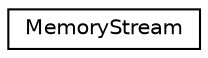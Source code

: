 digraph "Graphical Class Hierarchy"
{
 // LATEX_PDF_SIZE
  edge [fontname="Helvetica",fontsize="10",labelfontname="Helvetica",labelfontsize="10"];
  node [fontname="Helvetica",fontsize="10",shape=record];
  rankdir="LR";
  Node0 [label="MemoryStream",height=0.2,width=0.4,color="black", fillcolor="white", style="filled",URL="$struct_memory_stream.html",tooltip="Represents an in-memory input byte stream."];
}
